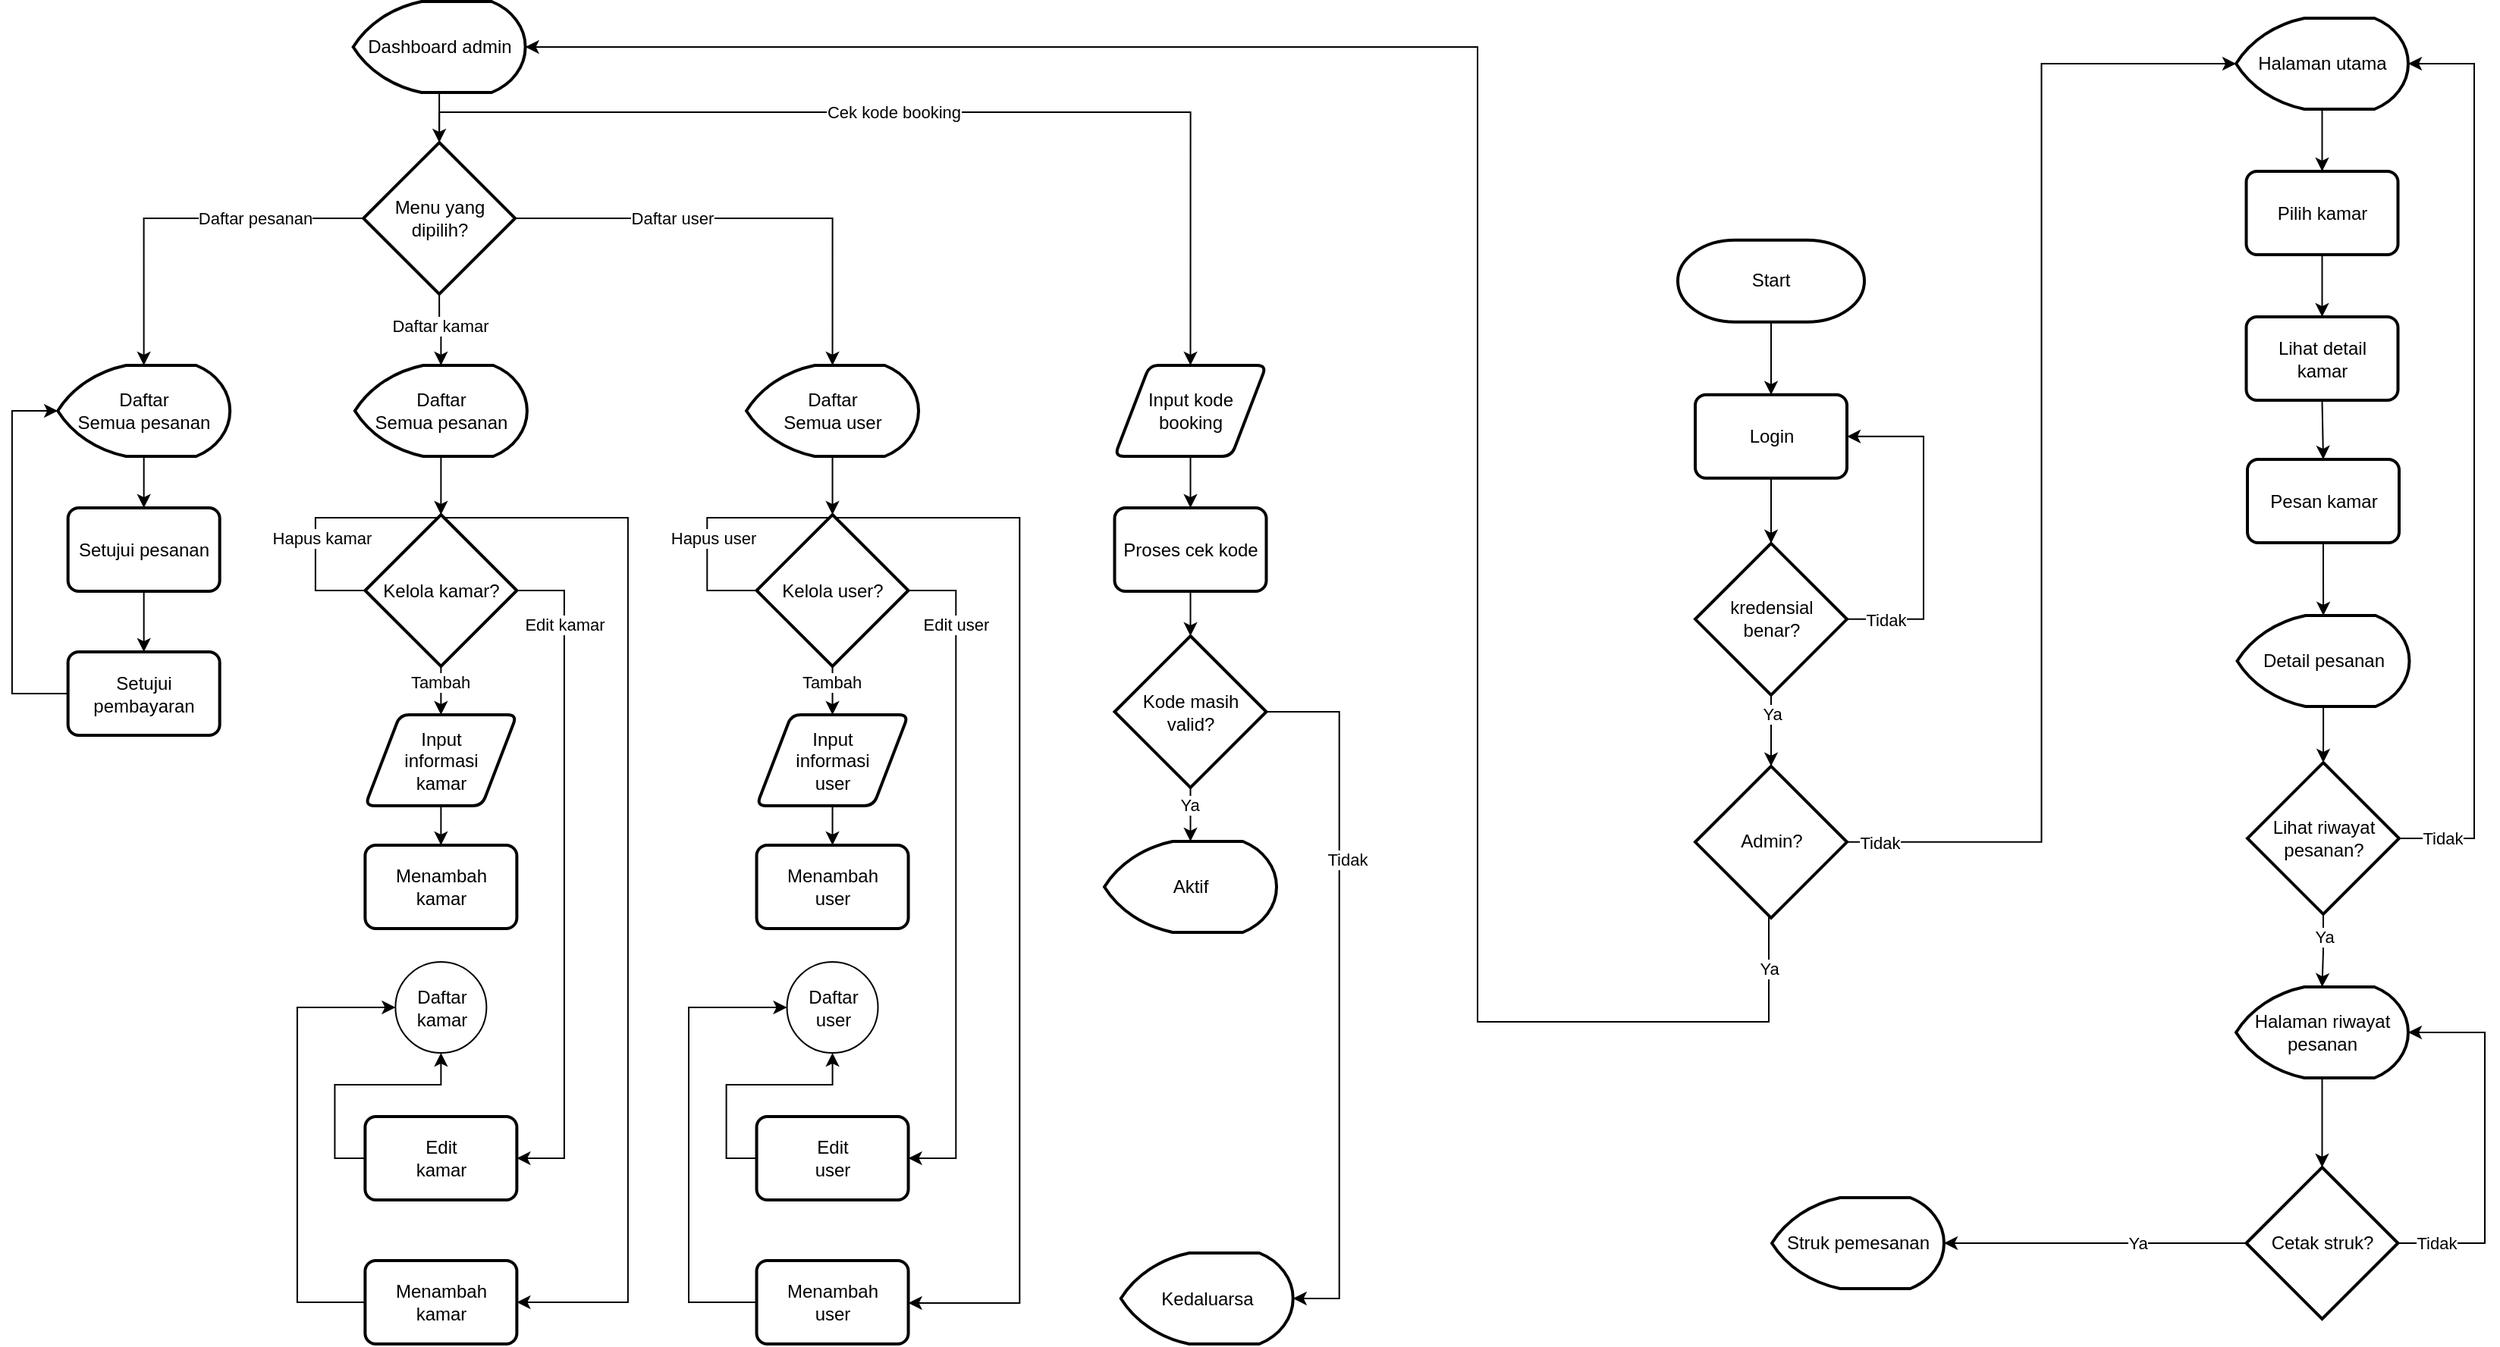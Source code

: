 <mxfile version="28.2.5">
  <diagram name="Halaman-1" id="EjC-X2PoHcwY-9un_uI2">
    <mxGraphModel dx="4518" dy="1293" grid="0" gridSize="10" guides="1" tooltips="1" connect="1" arrows="1" fold="1" page="1" pageScale="1" pageWidth="1169" pageHeight="827" background="light-dark(#FFFFFF,#000000)" math="0" shadow="0">
      <root>
        <mxCell id="0" />
        <mxCell id="1" parent="0" />
        <mxCell id="nVCKISFoR82PQB6_oY3b-102" style="edgeStyle=orthogonalEdgeStyle;rounded=0;orthogonalLoop=1;jettySize=auto;html=1;exitX=0.5;exitY=1;exitDx=0;exitDy=0;exitPerimeter=0;entryX=0.5;entryY=0;entryDx=0;entryDy=0;" parent="1" source="c0lGMGclZq9IwRjVhmtw-55" target="nVCKISFoR82PQB6_oY3b-101" edge="1">
          <mxGeometry relative="1" as="geometry" />
        </mxCell>
        <mxCell id="c0lGMGclZq9IwRjVhmtw-55" value="Start" style="strokeWidth=2;html=1;shape=mxgraph.flowchart.terminator;whiteSpace=wrap;" parent="1" vertex="1">
          <mxGeometry x="-1034" y="274.4" width="123" height="54" as="geometry" />
        </mxCell>
        <mxCell id="c0lGMGclZq9IwRjVhmtw-63" style="edgeStyle=elbowEdgeStyle;rounded=0;orthogonalLoop=1;jettySize=auto;elbow=vertical;html=1;" parent="1" source="c0lGMGclZq9IwRjVhmtw-56" target="c0lGMGclZq9IwRjVhmtw-65" edge="1">
          <mxGeometry relative="1" as="geometry">
            <mxPoint x="-887" y="589.4" as="targetPoint" />
          </mxGeometry>
        </mxCell>
        <mxCell id="c0lGMGclZq9IwRjVhmtw-64" value="Ya" style="edgeLabel;html=1;align=center;verticalAlign=middle;resizable=0;points=[];" parent="c0lGMGclZq9IwRjVhmtw-63" vertex="1" connectable="0">
          <mxGeometry x="-0.465" y="2" relative="1" as="geometry">
            <mxPoint x="-2" as="offset" />
          </mxGeometry>
        </mxCell>
        <mxCell id="c0lGMGclZq9IwRjVhmtw-56" value="kredensial&lt;div&gt;benar?&lt;/div&gt;" style="strokeWidth=2;html=1;shape=mxgraph.flowchart.decision;whiteSpace=wrap;" parent="1" vertex="1">
          <mxGeometry x="-1022.5" y="474.4" width="100" height="100" as="geometry" />
        </mxCell>
        <mxCell id="c0lGMGclZq9IwRjVhmtw-60" style="edgeStyle=elbowEdgeStyle;rounded=0;orthogonalLoop=1;jettySize=auto;elbow=vertical;html=1;exitX=1;exitY=0.5;exitDx=0;exitDy=0;exitPerimeter=0;entryX=1;entryY=0.5;entryDx=0;entryDy=0;" parent="1" source="c0lGMGclZq9IwRjVhmtw-56" target="nVCKISFoR82PQB6_oY3b-101" edge="1">
          <mxGeometry relative="1" as="geometry">
            <Array as="points">
              <mxPoint x="-872" y="485.4" />
            </Array>
            <mxPoint x="-911" y="449.4" as="targetPoint" />
          </mxGeometry>
        </mxCell>
        <mxCell id="c0lGMGclZq9IwRjVhmtw-61" value="Tidak" style="edgeLabel;html=1;align=center;verticalAlign=middle;resizable=0;points=[];" parent="c0lGMGclZq9IwRjVhmtw-60" vertex="1" connectable="0">
          <mxGeometry x="-0.849" relative="1" as="geometry">
            <mxPoint x="9" as="offset" />
          </mxGeometry>
        </mxCell>
        <mxCell id="lZ6KA6rG7Rb4LMSSJKNj-7" style="edgeStyle=orthogonalEdgeStyle;rounded=0;orthogonalLoop=1;jettySize=auto;html=1;exitX=0.5;exitY=1;exitDx=0;exitDy=0;exitPerimeter=0;entryX=0.5;entryY=0;entryDx=0;entryDy=0;" parent="1" source="c0lGMGclZq9IwRjVhmtw-62" target="lZ6KA6rG7Rb4LMSSJKNj-5" edge="1">
          <mxGeometry relative="1" as="geometry" />
        </mxCell>
        <mxCell id="c0lGMGclZq9IwRjVhmtw-62" value="Halaman utama" style="strokeWidth=2;html=1;shape=mxgraph.flowchart.display;whiteSpace=wrap;" parent="1" vertex="1">
          <mxGeometry x="-666" y="128" width="113.5" height="60" as="geometry" />
        </mxCell>
        <mxCell id="c0lGMGclZq9IwRjVhmtw-71" style="edgeStyle=orthogonalEdgeStyle;rounded=0;orthogonalLoop=1;jettySize=auto;html=1;entryX=1;entryY=0.5;entryDx=0;entryDy=0;entryPerimeter=0;exitX=0.5;exitY=1;exitDx=0;exitDy=0;exitPerimeter=0;" parent="1" source="c0lGMGclZq9IwRjVhmtw-65" target="c0lGMGclZq9IwRjVhmtw-77" edge="1">
          <mxGeometry relative="1" as="geometry">
            <mxPoint x="-974.5" y="522" as="targetPoint" />
            <Array as="points">
              <mxPoint x="-974" y="790" />
              <mxPoint x="-1166" y="790" />
              <mxPoint x="-1166" y="147" />
            </Array>
          </mxGeometry>
        </mxCell>
        <mxCell id="c0lGMGclZq9IwRjVhmtw-72" value="Ya" style="edgeLabel;html=1;align=center;verticalAlign=middle;resizable=0;points=[];" parent="c0lGMGclZq9IwRjVhmtw-71" vertex="1" connectable="0">
          <mxGeometry x="-0.57" relative="1" as="geometry">
            <mxPoint x="192" y="32" as="offset" />
          </mxGeometry>
        </mxCell>
        <mxCell id="c0lGMGclZq9IwRjVhmtw-65" value="Admin?" style="strokeWidth=2;html=1;shape=mxgraph.flowchart.decision;whiteSpace=wrap;" parent="1" vertex="1">
          <mxGeometry x="-1022.5" y="621.4" width="100" height="100" as="geometry" />
        </mxCell>
        <mxCell id="c0lGMGclZq9IwRjVhmtw-73" style="edgeStyle=orthogonalEdgeStyle;rounded=0;orthogonalLoop=1;jettySize=auto;html=1;entryX=0;entryY=0.5;entryDx=0;entryDy=0;entryPerimeter=0;exitX=1;exitY=0.5;exitDx=0;exitDy=0;exitPerimeter=0;" parent="1" source="c0lGMGclZq9IwRjVhmtw-65" target="c0lGMGclZq9IwRjVhmtw-62" edge="1">
          <mxGeometry relative="1" as="geometry">
            <mxPoint x="-848" y="419" as="targetPoint" />
          </mxGeometry>
        </mxCell>
        <mxCell id="c0lGMGclZq9IwRjVhmtw-74" value="Tidak" style="edgeLabel;html=1;align=center;verticalAlign=middle;resizable=0;points=[];" parent="c0lGMGclZq9IwRjVhmtw-73" vertex="1" connectable="0">
          <mxGeometry x="-0.393" y="-1" relative="1" as="geometry">
            <mxPoint x="-108" y="106" as="offset" />
          </mxGeometry>
        </mxCell>
        <mxCell id="c0lGMGclZq9IwRjVhmtw-77" value="Dashboard admin" style="strokeWidth=2;html=1;shape=mxgraph.flowchart.display;whiteSpace=wrap;" parent="1" vertex="1">
          <mxGeometry x="-1907.19" y="117" width="113.5" height="60" as="geometry" />
        </mxCell>
        <mxCell id="nVCKISFoR82PQB6_oY3b-4" style="edgeStyle=orthogonalEdgeStyle;rounded=0;orthogonalLoop=1;jettySize=auto;html=1;" parent="1" source="c0lGMGclZq9IwRjVhmtw-82" target="nVCKISFoR82PQB6_oY3b-3" edge="1">
          <mxGeometry relative="1" as="geometry" />
        </mxCell>
        <mxCell id="c0lGMGclZq9IwRjVhmtw-82" value="Pesan kamar" style="rounded=1;whiteSpace=wrap;html=1;absoluteArcSize=1;arcSize=14;strokeWidth=2;" parent="1" vertex="1">
          <mxGeometry x="-658.5" y="419" width="100" height="55" as="geometry" />
        </mxCell>
        <mxCell id="nVCKISFoR82PQB6_oY3b-3" value="Detail pesanan" style="strokeWidth=2;html=1;shape=mxgraph.flowchart.display;whiteSpace=wrap;" parent="1" vertex="1">
          <mxGeometry x="-665.25" y="522" width="113.5" height="60" as="geometry" />
        </mxCell>
        <mxCell id="nVCKISFoR82PQB6_oY3b-13" style="edgeStyle=orthogonalEdgeStyle;rounded=0;orthogonalLoop=1;jettySize=auto;html=1;exitX=0.5;exitY=1;exitDx=0;exitDy=0;exitPerimeter=0;" parent="1" source="nVCKISFoR82PQB6_oY3b-5" target="nVCKISFoR82PQB6_oY3b-7" edge="1">
          <mxGeometry relative="1" as="geometry" />
        </mxCell>
        <mxCell id="nVCKISFoR82PQB6_oY3b-14" value="Ya" style="edgeLabel;html=1;align=center;verticalAlign=middle;resizable=0;points=[];" parent="nVCKISFoR82PQB6_oY3b-13" vertex="1" connectable="0">
          <mxGeometry x="-0.65" y="-1" relative="1" as="geometry">
            <mxPoint x="1" y="6" as="offset" />
          </mxGeometry>
        </mxCell>
        <mxCell id="nVCKISFoR82PQB6_oY3b-5" value="Lihat riwayat&lt;div&gt;pesanan?&lt;/div&gt;" style="strokeWidth=2;html=1;shape=mxgraph.flowchart.decision;whiteSpace=wrap;" parent="1" vertex="1">
          <mxGeometry x="-658.5" y="619" width="100" height="100" as="geometry" />
        </mxCell>
        <mxCell id="nVCKISFoR82PQB6_oY3b-6" style="edgeStyle=orthogonalEdgeStyle;rounded=0;orthogonalLoop=1;jettySize=auto;html=1;entryX=0.5;entryY=0;entryDx=0;entryDy=0;entryPerimeter=0;" parent="1" source="nVCKISFoR82PQB6_oY3b-3" target="nVCKISFoR82PQB6_oY3b-5" edge="1">
          <mxGeometry relative="1" as="geometry" />
        </mxCell>
        <mxCell id="nVCKISFoR82PQB6_oY3b-7" value="Halaman riwayat&lt;div&gt;pesanan&lt;/div&gt;" style="strokeWidth=2;html=1;shape=mxgraph.flowchart.display;whiteSpace=wrap;" parent="1" vertex="1">
          <mxGeometry x="-666" y="767" width="113.5" height="60" as="geometry" />
        </mxCell>
        <mxCell id="nVCKISFoR82PQB6_oY3b-11" style="edgeStyle=orthogonalEdgeStyle;rounded=0;orthogonalLoop=1;jettySize=auto;html=1;exitX=1;exitY=0.5;exitDx=0;exitDy=0;exitPerimeter=0;entryX=1;entryY=0.5;entryDx=0;entryDy=0;entryPerimeter=0;" parent="1" source="nVCKISFoR82PQB6_oY3b-5" target="c0lGMGclZq9IwRjVhmtw-62" edge="1">
          <mxGeometry relative="1" as="geometry">
            <Array as="points">
              <mxPoint x="-509" y="669" />
              <mxPoint x="-509" y="158" />
            </Array>
          </mxGeometry>
        </mxCell>
        <mxCell id="nVCKISFoR82PQB6_oY3b-12" value="Tidak" style="edgeLabel;html=1;align=center;verticalAlign=middle;resizable=0;points=[];" parent="nVCKISFoR82PQB6_oY3b-11" vertex="1" connectable="0">
          <mxGeometry x="-0.934" relative="1" as="geometry">
            <mxPoint x="8" as="offset" />
          </mxGeometry>
        </mxCell>
        <mxCell id="nVCKISFoR82PQB6_oY3b-15" value="Cetak struk?" style="strokeWidth=2;html=1;shape=mxgraph.flowchart.decision;whiteSpace=wrap;" parent="1" vertex="1">
          <mxGeometry x="-659.25" y="886" width="100" height="100" as="geometry" />
        </mxCell>
        <mxCell id="nVCKISFoR82PQB6_oY3b-16" style="edgeStyle=orthogonalEdgeStyle;rounded=0;orthogonalLoop=1;jettySize=auto;html=1;exitX=0.5;exitY=1;exitDx=0;exitDy=0;exitPerimeter=0;entryX=0.5;entryY=0;entryDx=0;entryDy=0;entryPerimeter=0;" parent="1" source="nVCKISFoR82PQB6_oY3b-7" target="nVCKISFoR82PQB6_oY3b-15" edge="1">
          <mxGeometry relative="1" as="geometry" />
        </mxCell>
        <mxCell id="nVCKISFoR82PQB6_oY3b-17" style="edgeStyle=orthogonalEdgeStyle;rounded=0;orthogonalLoop=1;jettySize=auto;html=1;exitX=1;exitY=0.5;exitDx=0;exitDy=0;exitPerimeter=0;entryX=1;entryY=0.5;entryDx=0;entryDy=0;entryPerimeter=0;" parent="1" source="nVCKISFoR82PQB6_oY3b-15" target="nVCKISFoR82PQB6_oY3b-7" edge="1">
          <mxGeometry relative="1" as="geometry">
            <Array as="points">
              <mxPoint x="-502" y="936" />
              <mxPoint x="-502" y="797" />
            </Array>
          </mxGeometry>
        </mxCell>
        <mxCell id="nVCKISFoR82PQB6_oY3b-18" value="Tidak" style="edgeLabel;html=1;align=center;verticalAlign=middle;resizable=0;points=[];" parent="nVCKISFoR82PQB6_oY3b-17" vertex="1" connectable="0">
          <mxGeometry x="-0.855" y="-1" relative="1" as="geometry">
            <mxPoint x="7" y="-1" as="offset" />
          </mxGeometry>
        </mxCell>
        <mxCell id="nVCKISFoR82PQB6_oY3b-19" value="Struk pemesanan" style="strokeWidth=2;html=1;shape=mxgraph.flowchart.display;whiteSpace=wrap;" parent="1" vertex="1">
          <mxGeometry x="-972" y="906" width="113.5" height="60" as="geometry" />
        </mxCell>
        <mxCell id="nVCKISFoR82PQB6_oY3b-20" style="edgeStyle=orthogonalEdgeStyle;rounded=0;orthogonalLoop=1;jettySize=auto;html=1;exitX=0;exitY=0.5;exitDx=0;exitDy=0;exitPerimeter=0;entryX=1;entryY=0.5;entryDx=0;entryDy=0;entryPerimeter=0;" parent="1" source="nVCKISFoR82PQB6_oY3b-15" target="nVCKISFoR82PQB6_oY3b-19" edge="1">
          <mxGeometry relative="1" as="geometry" />
        </mxCell>
        <mxCell id="nVCKISFoR82PQB6_oY3b-21" value="Ya" style="edgeLabel;html=1;align=center;verticalAlign=middle;resizable=0;points=[];" parent="nVCKISFoR82PQB6_oY3b-20" vertex="1" connectable="0">
          <mxGeometry x="-0.277" relative="1" as="geometry">
            <mxPoint as="offset" />
          </mxGeometry>
        </mxCell>
        <mxCell id="lZ6KA6rG7Rb4LMSSJKNj-14" style="edgeStyle=orthogonalEdgeStyle;rounded=0;orthogonalLoop=1;jettySize=auto;html=1;exitX=0.5;exitY=0;exitDx=0;exitDy=0;exitPerimeter=0;entryX=0.5;entryY=0;entryDx=0;entryDy=0;" parent="1" source="nVCKISFoR82PQB6_oY3b-22" target="nVCKISFoR82PQB6_oY3b-153" edge="1">
          <mxGeometry relative="1" as="geometry" />
        </mxCell>
        <mxCell id="lZ6KA6rG7Rb4LMSSJKNj-15" value="Cek kode booking" style="edgeLabel;html=1;align=center;verticalAlign=middle;resizable=0;points=[];" parent="lZ6KA6rG7Rb4LMSSJKNj-14" vertex="1" connectable="0">
          <mxGeometry x="-0.063" relative="1" as="geometry">
            <mxPoint as="offset" />
          </mxGeometry>
        </mxCell>
        <mxCell id="nVCKISFoR82PQB6_oY3b-22" value="Menu yang&lt;div&gt;dipilih?&lt;/div&gt;" style="strokeWidth=2;html=1;shape=mxgraph.flowchart.decision;whiteSpace=wrap;" parent="1" vertex="1">
          <mxGeometry x="-1900.44" y="210" width="100" height="100" as="geometry" />
        </mxCell>
        <mxCell id="nVCKISFoR82PQB6_oY3b-23" style="edgeStyle=orthogonalEdgeStyle;rounded=0;orthogonalLoop=1;jettySize=auto;html=1;exitX=0.5;exitY=1;exitDx=0;exitDy=0;exitPerimeter=0;entryX=0.5;entryY=0;entryDx=0;entryDy=0;entryPerimeter=0;" parent="1" source="c0lGMGclZq9IwRjVhmtw-77" target="nVCKISFoR82PQB6_oY3b-22" edge="1">
          <mxGeometry relative="1" as="geometry" />
        </mxCell>
        <mxCell id="nVCKISFoR82PQB6_oY3b-33" style="edgeStyle=orthogonalEdgeStyle;rounded=0;orthogonalLoop=1;jettySize=auto;html=1;exitX=0.5;exitY=1;exitDx=0;exitDy=0;exitPerimeter=0;entryX=0.5;entryY=0;entryDx=0;entryDy=0;" parent="1" source="nVCKISFoR82PQB6_oY3b-27" target="nVCKISFoR82PQB6_oY3b-32" edge="1">
          <mxGeometry relative="1" as="geometry" />
        </mxCell>
        <mxCell id="nVCKISFoR82PQB6_oY3b-34" value="Tambah" style="edgeLabel;html=1;align=center;verticalAlign=middle;resizable=0;points=[];" parent="nVCKISFoR82PQB6_oY3b-33" vertex="1" connectable="0">
          <mxGeometry x="-0.344" y="-1" relative="1" as="geometry">
            <mxPoint as="offset" />
          </mxGeometry>
        </mxCell>
        <mxCell id="nVCKISFoR82PQB6_oY3b-60" style="edgeStyle=orthogonalEdgeStyle;rounded=0;orthogonalLoop=1;jettySize=auto;html=1;exitX=1;exitY=0.5;exitDx=0;exitDy=0;exitPerimeter=0;entryX=1;entryY=0.5;entryDx=0;entryDy=0;" parent="1" source="nVCKISFoR82PQB6_oY3b-27" target="nVCKISFoR82PQB6_oY3b-52" edge="1">
          <mxGeometry relative="1" as="geometry">
            <mxPoint x="-1799.31" y="526.5" as="sourcePoint" />
            <Array as="points">
              <mxPoint x="-1768.06" y="505.5" />
              <mxPoint x="-1768.06" y="880.5" />
            </Array>
          </mxGeometry>
        </mxCell>
        <mxCell id="nVCKISFoR82PQB6_oY3b-61" value="Edit kamar" style="edgeLabel;html=1;align=center;verticalAlign=middle;resizable=0;points=[];" parent="nVCKISFoR82PQB6_oY3b-60" vertex="1" connectable="0">
          <mxGeometry x="-0.756" relative="1" as="geometry">
            <mxPoint as="offset" />
          </mxGeometry>
        </mxCell>
        <mxCell id="nVCKISFoR82PQB6_oY3b-62" style="edgeStyle=orthogonalEdgeStyle;rounded=0;orthogonalLoop=1;jettySize=auto;html=1;exitX=0;exitY=0.5;exitDx=0;exitDy=0;exitPerimeter=0;entryX=1;entryY=0.5;entryDx=0;entryDy=0;" parent="1" source="nVCKISFoR82PQB6_oY3b-27" target="nVCKISFoR82PQB6_oY3b-53" edge="1">
          <mxGeometry relative="1" as="geometry">
            <mxPoint x="-1899.31" y="526.5" as="sourcePoint" />
            <Array as="points">
              <mxPoint x="-1932.06" y="505.5" />
              <mxPoint x="-1932.06" y="457.5" />
              <mxPoint x="-1726.06" y="457.5" />
              <mxPoint x="-1726.06" y="975.5" />
            </Array>
          </mxGeometry>
        </mxCell>
        <mxCell id="nVCKISFoR82PQB6_oY3b-63" value="Hapus kamar" style="edgeLabel;html=1;align=center;verticalAlign=middle;resizable=0;points=[];" parent="nVCKISFoR82PQB6_oY3b-62" vertex="1" connectable="0">
          <mxGeometry x="-0.867" relative="1" as="geometry">
            <mxPoint x="4" y="-9" as="offset" />
          </mxGeometry>
        </mxCell>
        <mxCell id="nVCKISFoR82PQB6_oY3b-27" value="Kelola kamar?" style="strokeWidth=2;html=1;shape=mxgraph.flowchart.decision;whiteSpace=wrap;" parent="1" vertex="1">
          <mxGeometry x="-1899.31" y="455.5" width="100" height="100" as="geometry" />
        </mxCell>
        <mxCell id="nVCKISFoR82PQB6_oY3b-50" style="edgeStyle=orthogonalEdgeStyle;rounded=0;orthogonalLoop=1;jettySize=auto;html=1;exitX=0.5;exitY=1;exitDx=0;exitDy=0;entryX=0.5;entryY=0;entryDx=0;entryDy=0;" parent="1" source="nVCKISFoR82PQB6_oY3b-32" target="nVCKISFoR82PQB6_oY3b-49" edge="1">
          <mxGeometry relative="1" as="geometry" />
        </mxCell>
        <mxCell id="nVCKISFoR82PQB6_oY3b-32" value="Input&lt;div&gt;informasi&lt;/div&gt;&lt;div&gt;kamar&lt;/div&gt;" style="shape=parallelogram;html=1;strokeWidth=2;perimeter=parallelogramPerimeter;whiteSpace=wrap;rounded=1;arcSize=12;size=0.23;" parent="1" vertex="1">
          <mxGeometry x="-1899.31" y="587.5" width="100" height="60" as="geometry" />
        </mxCell>
        <mxCell id="nVCKISFoR82PQB6_oY3b-36" style="edgeStyle=orthogonalEdgeStyle;rounded=0;orthogonalLoop=1;jettySize=auto;html=1;exitX=0.5;exitY=1;exitDx=0;exitDy=0;exitPerimeter=0;entryX=0.5;entryY=0;entryDx=0;entryDy=0;entryPerimeter=0;" parent="1" source="nVCKISFoR82PQB6_oY3b-22" target="nVCKISFoR82PQB6_oY3b-118" edge="1">
          <mxGeometry relative="1" as="geometry">
            <mxPoint x="-1850.44" y="353.0" as="targetPoint" />
          </mxGeometry>
        </mxCell>
        <mxCell id="nVCKISFoR82PQB6_oY3b-37" value="Daftar kamar" style="edgeLabel;html=1;align=center;verticalAlign=middle;resizable=0;points=[];" parent="nVCKISFoR82PQB6_oY3b-36" vertex="1" connectable="0">
          <mxGeometry x="-0.118" relative="1" as="geometry">
            <mxPoint as="offset" />
          </mxGeometry>
        </mxCell>
        <mxCell id="nVCKISFoR82PQB6_oY3b-49" value="Menambah&lt;div&gt;kamar&lt;/div&gt;" style="rounded=1;whiteSpace=wrap;html=1;absoluteArcSize=1;arcSize=14;strokeWidth=2;" parent="1" vertex="1">
          <mxGeometry x="-1899.31" y="673.5" width="100" height="55" as="geometry" />
        </mxCell>
        <mxCell id="nVCKISFoR82PQB6_oY3b-52" value="Edit&lt;br&gt;&lt;div&gt;kamar&lt;/div&gt;" style="rounded=1;whiteSpace=wrap;html=1;absoluteArcSize=1;arcSize=14;strokeWidth=2;" parent="1" vertex="1">
          <mxGeometry x="-1899.31" y="852.5" width="100" height="55" as="geometry" />
        </mxCell>
        <mxCell id="nVCKISFoR82PQB6_oY3b-53" value="Menambah&lt;div&gt;kamar&lt;/div&gt;" style="rounded=1;whiteSpace=wrap;html=1;absoluteArcSize=1;arcSize=14;strokeWidth=2;" parent="1" vertex="1">
          <mxGeometry x="-1899.31" y="947.5" width="100" height="55" as="geometry" />
        </mxCell>
        <mxCell id="nVCKISFoR82PQB6_oY3b-65" style="edgeStyle=orthogonalEdgeStyle;rounded=0;orthogonalLoop=1;jettySize=auto;html=1;exitX=0.5;exitY=1;exitDx=0;exitDy=0;exitPerimeter=0;entryX=0.5;entryY=0;entryDx=0;entryDy=0;" parent="1" edge="1">
          <mxGeometry relative="1" as="geometry">
            <mxPoint x="-65.12" y="257" as="targetPoint" />
          </mxGeometry>
        </mxCell>
        <mxCell id="nVCKISFoR82PQB6_oY3b-108" style="edgeStyle=orthogonalEdgeStyle;rounded=0;orthogonalLoop=1;jettySize=auto;html=1;exitX=0.5;exitY=1;exitDx=0;exitDy=0;entryX=0.5;entryY=0;entryDx=0;entryDy=0;" parent="1" source="nVCKISFoR82PQB6_oY3b-76" target="nVCKISFoR82PQB6_oY3b-107" edge="1">
          <mxGeometry relative="1" as="geometry" />
        </mxCell>
        <mxCell id="nVCKISFoR82PQB6_oY3b-76" value="Setujui pesanan" style="rounded=1;whiteSpace=wrap;html=1;absoluteArcSize=1;arcSize=14;strokeWidth=2;" parent="1" vertex="1">
          <mxGeometry x="-2095.17" y="451" width="100" height="55" as="geometry" />
        </mxCell>
        <mxCell id="nVCKISFoR82PQB6_oY3b-101" value="Login" style="rounded=1;whiteSpace=wrap;html=1;absoluteArcSize=1;arcSize=14;strokeWidth=2;" parent="1" vertex="1">
          <mxGeometry x="-1022.5" y="376.4" width="100" height="55" as="geometry" />
        </mxCell>
        <mxCell id="nVCKISFoR82PQB6_oY3b-104" style="edgeStyle=orthogonalEdgeStyle;rounded=0;orthogonalLoop=1;jettySize=auto;html=1;exitX=0.5;exitY=1;exitDx=0;exitDy=0;entryX=0.5;entryY=0;entryDx=0;entryDy=0;entryPerimeter=0;" parent="1" source="nVCKISFoR82PQB6_oY3b-101" target="c0lGMGclZq9IwRjVhmtw-56" edge="1">
          <mxGeometry relative="1" as="geometry" />
        </mxCell>
        <mxCell id="nVCKISFoR82PQB6_oY3b-107" value="Setujui pembayaran" style="rounded=1;whiteSpace=wrap;html=1;absoluteArcSize=1;arcSize=14;strokeWidth=2;" parent="1" vertex="1">
          <mxGeometry x="-2095.17" y="546" width="100" height="55" as="geometry" />
        </mxCell>
        <mxCell id="nVCKISFoR82PQB6_oY3b-112" style="edgeStyle=orthogonalEdgeStyle;rounded=0;orthogonalLoop=1;jettySize=auto;html=1;exitX=0.5;exitY=1;exitDx=0;exitDy=0;exitPerimeter=0;entryX=0.5;entryY=0;entryDx=0;entryDy=0;" parent="1" source="nVCKISFoR82PQB6_oY3b-110" target="nVCKISFoR82PQB6_oY3b-76" edge="1">
          <mxGeometry relative="1" as="geometry" />
        </mxCell>
        <mxCell id="nVCKISFoR82PQB6_oY3b-110" value="&lt;div&gt;Daftar&lt;/div&gt;Semua pesanan" style="strokeWidth=2;html=1;shape=mxgraph.flowchart.display;whiteSpace=wrap;" parent="1" vertex="1">
          <mxGeometry x="-2101.92" y="357" width="113.5" height="60" as="geometry" />
        </mxCell>
        <mxCell id="nVCKISFoR82PQB6_oY3b-118" value="&lt;div&gt;Daftar&lt;/div&gt;Semua pesanan" style="strokeWidth=2;html=1;shape=mxgraph.flowchart.display;whiteSpace=wrap;" parent="1" vertex="1">
          <mxGeometry x="-1906.06" y="357" width="113.5" height="60" as="geometry" />
        </mxCell>
        <mxCell id="nVCKISFoR82PQB6_oY3b-119" style="edgeStyle=orthogonalEdgeStyle;rounded=0;orthogonalLoop=1;jettySize=auto;html=1;exitX=0;exitY=0.5;exitDx=0;exitDy=0;entryX=0;entryY=0.5;entryDx=0;entryDy=0;entryPerimeter=0;" parent="1" source="nVCKISFoR82PQB6_oY3b-107" target="nVCKISFoR82PQB6_oY3b-110" edge="1">
          <mxGeometry relative="1" as="geometry">
            <Array as="points">
              <mxPoint x="-2132.05" y="573.5" />
              <mxPoint x="-2132.05" y="386.5" />
            </Array>
          </mxGeometry>
        </mxCell>
        <mxCell id="nVCKISFoR82PQB6_oY3b-121" style="edgeStyle=orthogonalEdgeStyle;rounded=0;orthogonalLoop=1;jettySize=auto;html=1;exitX=0.5;exitY=1;exitDx=0;exitDy=0;exitPerimeter=0;entryX=0.5;entryY=0;entryDx=0;entryDy=0;entryPerimeter=0;" parent="1" source="nVCKISFoR82PQB6_oY3b-118" target="nVCKISFoR82PQB6_oY3b-27" edge="1">
          <mxGeometry relative="1" as="geometry" />
        </mxCell>
        <mxCell id="nVCKISFoR82PQB6_oY3b-123" value="Daftar&lt;div&gt;kamar&lt;/div&gt;" style="verticalLabelPosition=middle;verticalAlign=middle;html=1;shape=mxgraph.flowchart.on-page_reference;align=center;labelPosition=center;" parent="1" vertex="1">
          <mxGeometry x="-1879.31" y="750.5" width="60" height="60" as="geometry" />
        </mxCell>
        <mxCell id="nVCKISFoR82PQB6_oY3b-124" style="edgeStyle=orthogonalEdgeStyle;rounded=0;orthogonalLoop=1;jettySize=auto;html=1;exitX=0;exitY=0.5;exitDx=0;exitDy=0;entryX=0.5;entryY=1;entryDx=0;entryDy=0;entryPerimeter=0;" parent="1" source="nVCKISFoR82PQB6_oY3b-52" target="nVCKISFoR82PQB6_oY3b-123" edge="1">
          <mxGeometry relative="1" as="geometry" />
        </mxCell>
        <mxCell id="nVCKISFoR82PQB6_oY3b-125" style="edgeStyle=orthogonalEdgeStyle;rounded=0;orthogonalLoop=1;jettySize=auto;html=1;exitX=0;exitY=0.5;exitDx=0;exitDy=0;entryX=0;entryY=0.5;entryDx=0;entryDy=0;entryPerimeter=0;" parent="1" source="nVCKISFoR82PQB6_oY3b-53" target="nVCKISFoR82PQB6_oY3b-123" edge="1">
          <mxGeometry relative="1" as="geometry">
            <Array as="points">
              <mxPoint x="-1944.06" y="975.5" />
              <mxPoint x="-1944.06" y="780.5" />
            </Array>
          </mxGeometry>
        </mxCell>
        <mxCell id="nVCKISFoR82PQB6_oY3b-127" style="edgeStyle=orthogonalEdgeStyle;rounded=0;orthogonalLoop=1;jettySize=auto;html=1;exitX=0.5;exitY=1;exitDx=0;exitDy=0;exitPerimeter=0;entryX=0.5;entryY=0;entryDx=0;entryDy=0;" parent="1" source="nVCKISFoR82PQB6_oY3b-133" target="nVCKISFoR82PQB6_oY3b-135" edge="1">
          <mxGeometry relative="1" as="geometry" />
        </mxCell>
        <mxCell id="nVCKISFoR82PQB6_oY3b-128" value="Tambah" style="edgeLabel;html=1;align=center;verticalAlign=middle;resizable=0;points=[];" parent="nVCKISFoR82PQB6_oY3b-127" vertex="1" connectable="0">
          <mxGeometry x="-0.344" y="-1" relative="1" as="geometry">
            <mxPoint as="offset" />
          </mxGeometry>
        </mxCell>
        <mxCell id="nVCKISFoR82PQB6_oY3b-129" style="edgeStyle=orthogonalEdgeStyle;rounded=0;orthogonalLoop=1;jettySize=auto;html=1;exitX=1;exitY=0.5;exitDx=0;exitDy=0;exitPerimeter=0;entryX=1;entryY=0.5;entryDx=0;entryDy=0;" parent="1" source="nVCKISFoR82PQB6_oY3b-133" target="nVCKISFoR82PQB6_oY3b-137" edge="1">
          <mxGeometry relative="1" as="geometry">
            <mxPoint x="-1541.23" y="526.5" as="sourcePoint" />
            <Array as="points">
              <mxPoint x="-1509.87" y="505.5" />
              <mxPoint x="-1509.87" y="880.5" />
            </Array>
          </mxGeometry>
        </mxCell>
        <mxCell id="nVCKISFoR82PQB6_oY3b-130" value="Edit user" style="edgeLabel;html=1;align=center;verticalAlign=middle;resizable=0;points=[];" parent="nVCKISFoR82PQB6_oY3b-129" vertex="1" connectable="0">
          <mxGeometry x="-0.756" relative="1" as="geometry">
            <mxPoint as="offset" />
          </mxGeometry>
        </mxCell>
        <mxCell id="nVCKISFoR82PQB6_oY3b-131" style="edgeStyle=orthogonalEdgeStyle;rounded=0;orthogonalLoop=1;jettySize=auto;html=1;exitX=0;exitY=0.5;exitDx=0;exitDy=0;exitPerimeter=0;entryX=1;entryY=0.5;entryDx=0;entryDy=0;" parent="1" source="nVCKISFoR82PQB6_oY3b-133" target="nVCKISFoR82PQB6_oY3b-138" edge="1">
          <mxGeometry relative="1" as="geometry">
            <mxPoint x="-1641.23" y="526.5" as="sourcePoint" />
            <Array as="points">
              <mxPoint x="-1673.87" y="505.5" />
              <mxPoint x="-1673.87" y="457.5" />
              <mxPoint x="-1467.87" y="457.5" />
              <mxPoint x="-1467.87" y="975.5" />
              <mxPoint x="-1540.87" y="975.5" />
            </Array>
          </mxGeometry>
        </mxCell>
        <mxCell id="nVCKISFoR82PQB6_oY3b-132" value="Hapus user" style="edgeLabel;html=1;align=center;verticalAlign=middle;resizable=0;points=[];" parent="nVCKISFoR82PQB6_oY3b-131" vertex="1" connectable="0">
          <mxGeometry x="-0.867" relative="1" as="geometry">
            <mxPoint x="4" y="-9" as="offset" />
          </mxGeometry>
        </mxCell>
        <mxCell id="nVCKISFoR82PQB6_oY3b-133" value="Kelola user?" style="strokeWidth=2;html=1;shape=mxgraph.flowchart.decision;whiteSpace=wrap;" parent="1" vertex="1">
          <mxGeometry x="-1641.23" y="455.5" width="100" height="100" as="geometry" />
        </mxCell>
        <mxCell id="nVCKISFoR82PQB6_oY3b-134" style="edgeStyle=orthogonalEdgeStyle;rounded=0;orthogonalLoop=1;jettySize=auto;html=1;exitX=0.5;exitY=1;exitDx=0;exitDy=0;entryX=0.5;entryY=0;entryDx=0;entryDy=0;" parent="1" source="nVCKISFoR82PQB6_oY3b-135" target="nVCKISFoR82PQB6_oY3b-136" edge="1">
          <mxGeometry relative="1" as="geometry" />
        </mxCell>
        <mxCell id="nVCKISFoR82PQB6_oY3b-135" value="Input&lt;div&gt;informasi&lt;/div&gt;&lt;div&gt;user&lt;/div&gt;" style="shape=parallelogram;html=1;strokeWidth=2;perimeter=parallelogramPerimeter;whiteSpace=wrap;rounded=1;arcSize=12;size=0.23;" parent="1" vertex="1">
          <mxGeometry x="-1641.23" y="587.5" width="100" height="60" as="geometry" />
        </mxCell>
        <mxCell id="nVCKISFoR82PQB6_oY3b-136" value="Menambah&lt;div&gt;user&lt;/div&gt;" style="rounded=1;whiteSpace=wrap;html=1;absoluteArcSize=1;arcSize=14;strokeWidth=2;" parent="1" vertex="1">
          <mxGeometry x="-1641.23" y="673.5" width="100" height="55" as="geometry" />
        </mxCell>
        <mxCell id="nVCKISFoR82PQB6_oY3b-137" value="Edit&lt;br&gt;&lt;div&gt;user&lt;/div&gt;" style="rounded=1;whiteSpace=wrap;html=1;absoluteArcSize=1;arcSize=14;strokeWidth=2;" parent="1" vertex="1">
          <mxGeometry x="-1641.23" y="852.5" width="100" height="55" as="geometry" />
        </mxCell>
        <mxCell id="nVCKISFoR82PQB6_oY3b-138" value="Menambah&lt;div&gt;user&lt;/div&gt;" style="rounded=1;whiteSpace=wrap;html=1;absoluteArcSize=1;arcSize=14;strokeWidth=2;" parent="1" vertex="1">
          <mxGeometry x="-1641.23" y="947.5" width="100" height="55" as="geometry" />
        </mxCell>
        <mxCell id="nVCKISFoR82PQB6_oY3b-139" value="&lt;div&gt;Daftar&lt;/div&gt;Semua user" style="strokeWidth=2;html=1;shape=mxgraph.flowchart.display;whiteSpace=wrap;" parent="1" vertex="1">
          <mxGeometry x="-1647.98" y="357" width="113.5" height="60" as="geometry" />
        </mxCell>
        <mxCell id="nVCKISFoR82PQB6_oY3b-140" style="edgeStyle=orthogonalEdgeStyle;rounded=0;orthogonalLoop=1;jettySize=auto;html=1;exitX=0.5;exitY=1;exitDx=0;exitDy=0;exitPerimeter=0;entryX=0.5;entryY=0;entryDx=0;entryDy=0;entryPerimeter=0;" parent="1" source="nVCKISFoR82PQB6_oY3b-139" target="nVCKISFoR82PQB6_oY3b-133" edge="1">
          <mxGeometry relative="1" as="geometry" />
        </mxCell>
        <mxCell id="nVCKISFoR82PQB6_oY3b-142" value="Daftar&lt;div&gt;user&lt;/div&gt;" style="verticalLabelPosition=middle;verticalAlign=middle;html=1;shape=mxgraph.flowchart.on-page_reference;align=center;labelPosition=center;" parent="1" vertex="1">
          <mxGeometry x="-1621.23" y="750.5" width="60" height="60" as="geometry" />
        </mxCell>
        <mxCell id="nVCKISFoR82PQB6_oY3b-143" style="edgeStyle=orthogonalEdgeStyle;rounded=0;orthogonalLoop=1;jettySize=auto;html=1;exitX=0;exitY=0.5;exitDx=0;exitDy=0;entryX=0.5;entryY=1;entryDx=0;entryDy=0;entryPerimeter=0;" parent="1" source="nVCKISFoR82PQB6_oY3b-137" target="nVCKISFoR82PQB6_oY3b-142" edge="1">
          <mxGeometry relative="1" as="geometry" />
        </mxCell>
        <mxCell id="nVCKISFoR82PQB6_oY3b-144" style="edgeStyle=orthogonalEdgeStyle;rounded=0;orthogonalLoop=1;jettySize=auto;html=1;exitX=0;exitY=0.5;exitDx=0;exitDy=0;entryX=0;entryY=0.5;entryDx=0;entryDy=0;entryPerimeter=0;" parent="1" source="nVCKISFoR82PQB6_oY3b-138" target="nVCKISFoR82PQB6_oY3b-142" edge="1">
          <mxGeometry relative="1" as="geometry">
            <Array as="points">
              <mxPoint x="-1685.98" y="975.5" />
              <mxPoint x="-1685.98" y="780.5" />
            </Array>
          </mxGeometry>
        </mxCell>
        <mxCell id="nVCKISFoR82PQB6_oY3b-147" value="Proses cek kode" style="rounded=1;whiteSpace=wrap;html=1;absoluteArcSize=1;arcSize=14;strokeWidth=2;" parent="1" vertex="1">
          <mxGeometry x="-1405.25" y="451" width="100" height="55" as="geometry" />
        </mxCell>
        <mxCell id="nVCKISFoR82PQB6_oY3b-156" style="edgeStyle=orthogonalEdgeStyle;rounded=0;orthogonalLoop=1;jettySize=auto;html=1;exitX=0.5;exitY=1;exitDx=0;exitDy=0;entryX=0.5;entryY=0;entryDx=0;entryDy=0;" parent="1" source="nVCKISFoR82PQB6_oY3b-153" target="nVCKISFoR82PQB6_oY3b-147" edge="1">
          <mxGeometry relative="1" as="geometry" />
        </mxCell>
        <mxCell id="nVCKISFoR82PQB6_oY3b-153" value="Input kode&lt;div&gt;booking&lt;/div&gt;" style="shape=parallelogram;html=1;strokeWidth=2;perimeter=parallelogramPerimeter;whiteSpace=wrap;rounded=1;arcSize=12;size=0.23;" parent="1" vertex="1">
          <mxGeometry x="-1405.25" y="357" width="100" height="60" as="geometry" />
        </mxCell>
        <mxCell id="nVCKISFoR82PQB6_oY3b-157" value="Kode masih&lt;div&gt;valid?&lt;/div&gt;" style="strokeWidth=2;html=1;shape=mxgraph.flowchart.decision;whiteSpace=wrap;" parent="1" vertex="1">
          <mxGeometry x="-1405.25" y="535.5" width="100" height="100" as="geometry" />
        </mxCell>
        <mxCell id="nVCKISFoR82PQB6_oY3b-158" value="&lt;div&gt;Kedaluarsa&lt;/div&gt;" style="strokeWidth=2;html=1;shape=mxgraph.flowchart.display;whiteSpace=wrap;" parent="1" vertex="1">
          <mxGeometry x="-1401.13" y="942.5" width="113.5" height="60" as="geometry" />
        </mxCell>
        <mxCell id="nVCKISFoR82PQB6_oY3b-159" value="Aktif" style="strokeWidth=2;html=1;shape=mxgraph.flowchart.display;whiteSpace=wrap;" parent="1" vertex="1">
          <mxGeometry x="-1412" y="671" width="113.5" height="60" as="geometry" />
        </mxCell>
        <mxCell id="nVCKISFoR82PQB6_oY3b-160" style="edgeStyle=orthogonalEdgeStyle;rounded=0;orthogonalLoop=1;jettySize=auto;html=1;exitX=1;exitY=0.5;exitDx=0;exitDy=0;exitPerimeter=0;entryX=1;entryY=0.5;entryDx=0;entryDy=0;entryPerimeter=0;" parent="1" source="nVCKISFoR82PQB6_oY3b-157" target="nVCKISFoR82PQB6_oY3b-158" edge="1">
          <mxGeometry relative="1" as="geometry">
            <Array as="points">
              <mxPoint x="-1257.13" y="585.5" />
              <mxPoint x="-1257.13" y="972.5" />
            </Array>
          </mxGeometry>
        </mxCell>
        <mxCell id="nVCKISFoR82PQB6_oY3b-162" value="Tidak" style="edgeLabel;html=1;align=center;verticalAlign=middle;resizable=0;points=[];" parent="nVCKISFoR82PQB6_oY3b-160" vertex="1" connectable="0">
          <mxGeometry x="-0.372" y="-1" relative="1" as="geometry">
            <mxPoint x="6" y="-1" as="offset" />
          </mxGeometry>
        </mxCell>
        <mxCell id="nVCKISFoR82PQB6_oY3b-161" style="edgeStyle=orthogonalEdgeStyle;rounded=0;orthogonalLoop=1;jettySize=auto;html=1;exitX=0.5;exitY=1;exitDx=0;exitDy=0;exitPerimeter=0;entryX=0.5;entryY=0;entryDx=0;entryDy=0;entryPerimeter=0;" parent="1" source="nVCKISFoR82PQB6_oY3b-157" target="nVCKISFoR82PQB6_oY3b-159" edge="1">
          <mxGeometry relative="1" as="geometry" />
        </mxCell>
        <mxCell id="nVCKISFoR82PQB6_oY3b-163" value="Ya" style="edgeLabel;html=1;align=center;verticalAlign=middle;resizable=0;points=[];" parent="nVCKISFoR82PQB6_oY3b-161" vertex="1" connectable="0">
          <mxGeometry x="-0.38" y="-1" relative="1" as="geometry">
            <mxPoint as="offset" />
          </mxGeometry>
        </mxCell>
        <mxCell id="nVCKISFoR82PQB6_oY3b-164" style="edgeStyle=orthogonalEdgeStyle;rounded=0;orthogonalLoop=1;jettySize=auto;html=1;exitX=0.5;exitY=1;exitDx=0;exitDy=0;entryX=0.5;entryY=0;entryDx=0;entryDy=0;entryPerimeter=0;" parent="1" source="nVCKISFoR82PQB6_oY3b-147" target="nVCKISFoR82PQB6_oY3b-157" edge="1">
          <mxGeometry relative="1" as="geometry" />
        </mxCell>
        <mxCell id="lZ6KA6rG7Rb4LMSSJKNj-8" style="edgeStyle=orthogonalEdgeStyle;rounded=0;orthogonalLoop=1;jettySize=auto;html=1;exitX=0.5;exitY=1;exitDx=0;exitDy=0;entryX=0.5;entryY=0;entryDx=0;entryDy=0;" parent="1" source="lZ6KA6rG7Rb4LMSSJKNj-5" target="lZ6KA6rG7Rb4LMSSJKNj-6" edge="1">
          <mxGeometry relative="1" as="geometry" />
        </mxCell>
        <mxCell id="lZ6KA6rG7Rb4LMSSJKNj-5" value="Pilih kamar" style="rounded=1;whiteSpace=wrap;html=1;absoluteArcSize=1;arcSize=14;strokeWidth=2;" parent="1" vertex="1">
          <mxGeometry x="-659.25" y="229" width="100" height="55" as="geometry" />
        </mxCell>
        <mxCell id="lZ6KA6rG7Rb4LMSSJKNj-9" style="edgeStyle=orthogonalEdgeStyle;rounded=0;orthogonalLoop=1;jettySize=auto;html=1;exitX=0.5;exitY=1;exitDx=0;exitDy=0;entryX=0.5;entryY=0;entryDx=0;entryDy=0;" parent="1" source="lZ6KA6rG7Rb4LMSSJKNj-6" target="c0lGMGclZq9IwRjVhmtw-82" edge="1">
          <mxGeometry relative="1" as="geometry" />
        </mxCell>
        <mxCell id="lZ6KA6rG7Rb4LMSSJKNj-6" value="Lihat detail&lt;div&gt;kamar&lt;/div&gt;" style="rounded=1;whiteSpace=wrap;html=1;absoluteArcSize=1;arcSize=14;strokeWidth=2;" parent="1" vertex="1">
          <mxGeometry x="-659.25" y="325" width="100" height="55" as="geometry" />
        </mxCell>
        <mxCell id="lZ6KA6rG7Rb4LMSSJKNj-10" style="edgeStyle=orthogonalEdgeStyle;rounded=0;orthogonalLoop=1;jettySize=auto;html=1;exitX=0;exitY=0.5;exitDx=0;exitDy=0;exitPerimeter=0;entryX=0.5;entryY=0;entryDx=0;entryDy=0;entryPerimeter=0;" parent="1" source="nVCKISFoR82PQB6_oY3b-22" target="nVCKISFoR82PQB6_oY3b-110" edge="1">
          <mxGeometry relative="1" as="geometry" />
        </mxCell>
        <mxCell id="lZ6KA6rG7Rb4LMSSJKNj-11" value="Daftar pesanan" style="edgeLabel;html=1;align=center;verticalAlign=middle;resizable=0;points=[];" parent="lZ6KA6rG7Rb4LMSSJKNj-10" vertex="1" connectable="0">
          <mxGeometry x="-0.605" y="4" relative="1" as="geometry">
            <mxPoint x="-24" y="-4" as="offset" />
          </mxGeometry>
        </mxCell>
        <mxCell id="lZ6KA6rG7Rb4LMSSJKNj-12" style="edgeStyle=orthogonalEdgeStyle;rounded=0;orthogonalLoop=1;jettySize=auto;html=1;exitX=1;exitY=0.5;exitDx=0;exitDy=0;exitPerimeter=0;entryX=0.5;entryY=0;entryDx=0;entryDy=0;entryPerimeter=0;" parent="1" source="nVCKISFoR82PQB6_oY3b-22" target="nVCKISFoR82PQB6_oY3b-139" edge="1">
          <mxGeometry relative="1" as="geometry" />
        </mxCell>
        <mxCell id="lZ6KA6rG7Rb4LMSSJKNj-13" value="Daftar user" style="edgeLabel;html=1;align=center;verticalAlign=middle;resizable=0;points=[];" parent="lZ6KA6rG7Rb4LMSSJKNj-12" vertex="1" connectable="0">
          <mxGeometry x="-0.749" y="-1" relative="1" as="geometry">
            <mxPoint x="65" y="-1" as="offset" />
          </mxGeometry>
        </mxCell>
      </root>
    </mxGraphModel>
  </diagram>
</mxfile>
